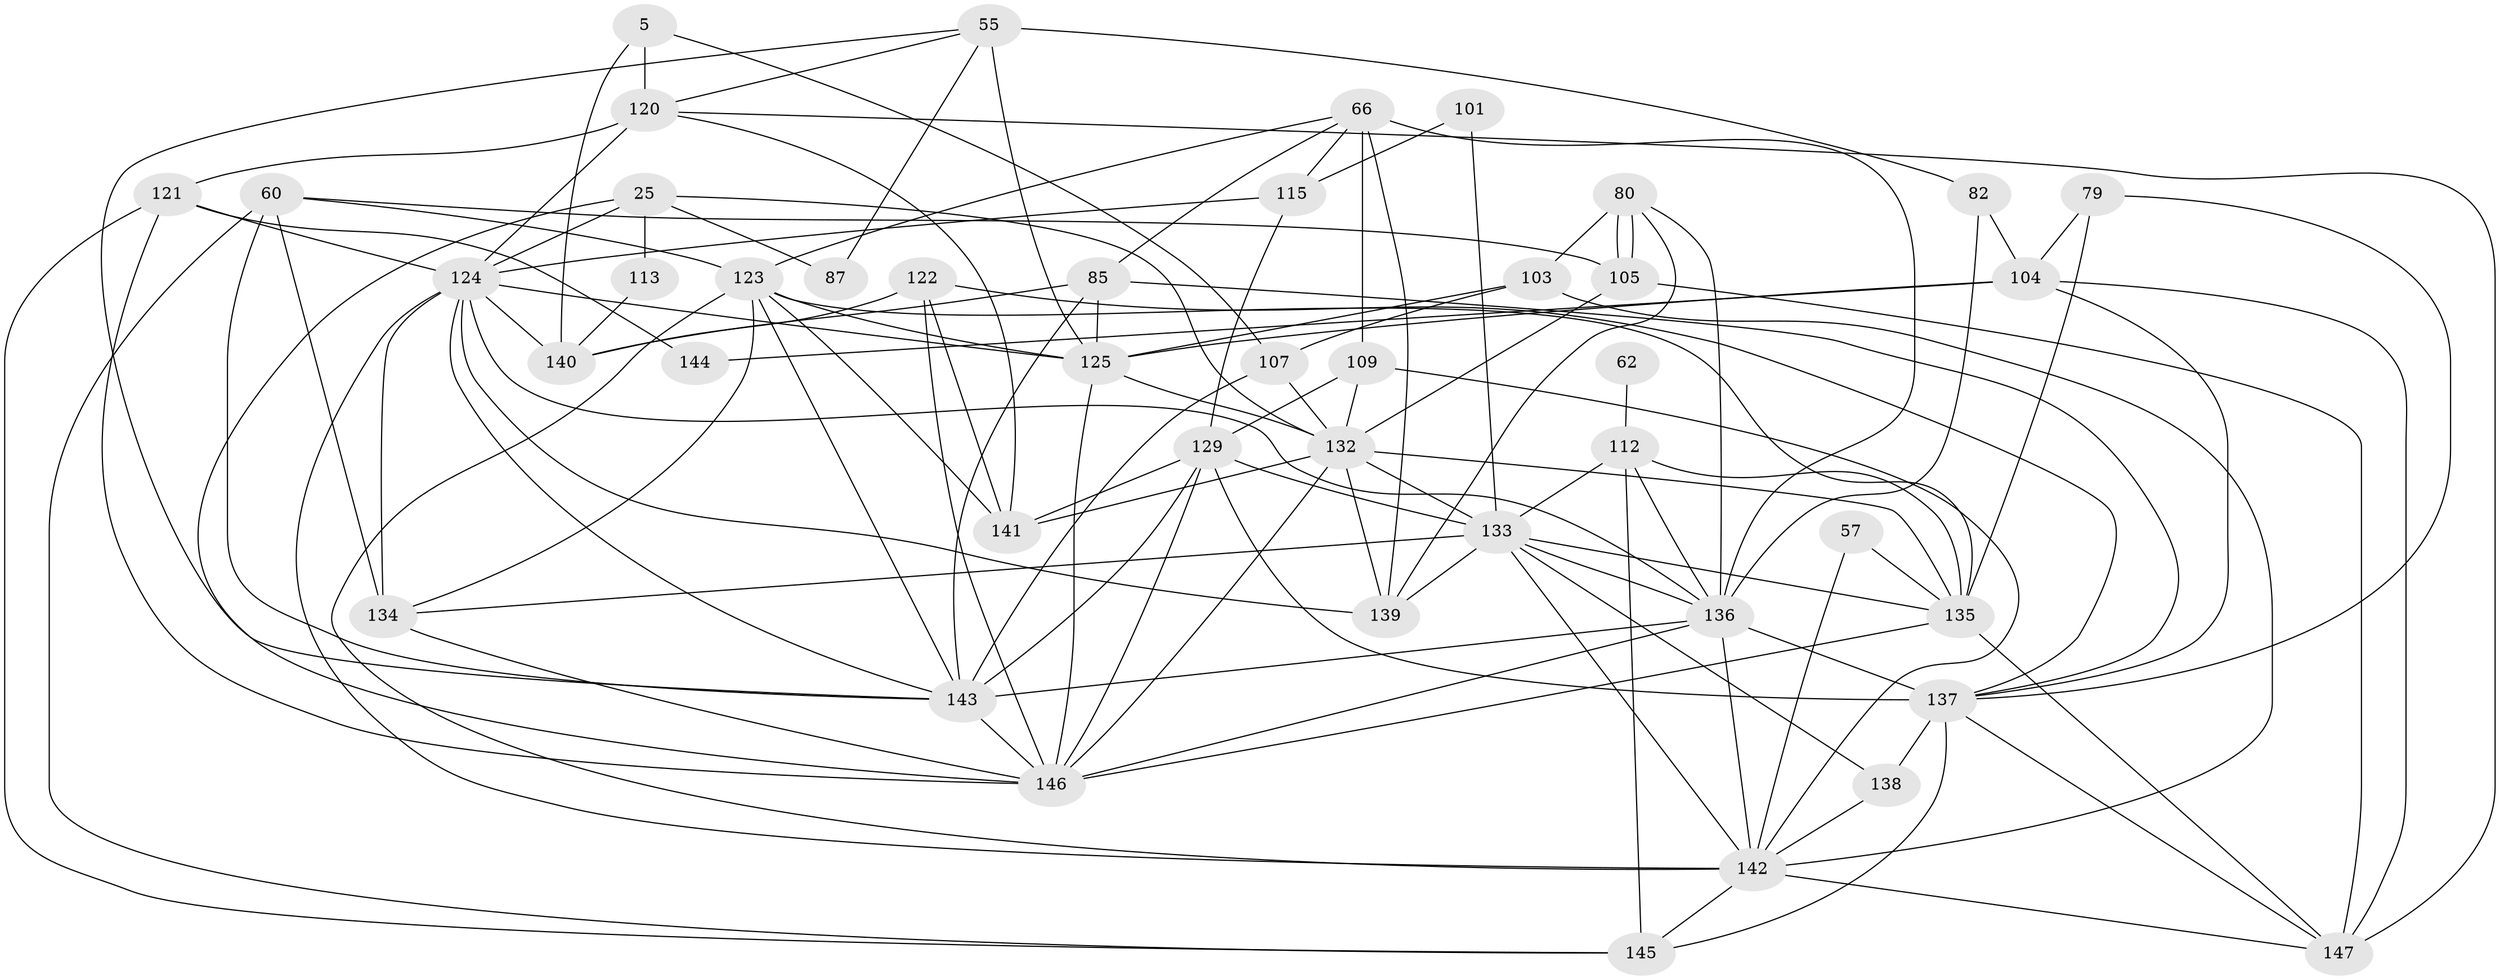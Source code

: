 // original degree distribution, {3: 0.2857142857142857, 2: 0.10884353741496598, 5: 0.19727891156462585, 4: 0.2857142857142857, 6: 0.08843537414965986, 8: 0.013605442176870748, 9: 0.006802721088435374, 7: 0.013605442176870748}
// Generated by graph-tools (version 1.1) at 2025/53/03/04/25 21:53:50]
// undirected, 44 vertices, 121 edges
graph export_dot {
graph [start="1"]
  node [color=gray90,style=filled];
  5;
  25;
  55;
  57;
  60;
  62;
  66;
  79 [super="+7"];
  80 [super="+6"];
  82;
  85 [super="+63"];
  87;
  101;
  103;
  104 [super="+12+42"];
  105;
  107 [super="+77+100"];
  109;
  112 [super="+43"];
  113;
  115 [super="+36"];
  120 [super="+52+86"];
  121;
  122 [super="+64"];
  123 [super="+75+99+45"];
  124 [super="+84+110"];
  125 [super="+30+39+114"];
  129 [super="+127"];
  132 [super="+18+35+96+118"];
  133 [super="+19+92"];
  134 [super="+27+97"];
  135 [super="+128"];
  136 [super="+21+126+83"];
  137 [super="+50+116+81"];
  138 [super="+95"];
  139 [super="+69+108"];
  140;
  141 [super="+48"];
  142 [super="+41"];
  143 [super="+4+102+88"];
  144;
  145 [super="+51+8"];
  146 [super="+111+131+130"];
  147 [super="+93"];
  5 -- 140;
  5 -- 107;
  5 -- 120;
  25 -- 124 [weight=2];
  25 -- 87;
  25 -- 113;
  25 -- 132;
  25 -- 146;
  55 -- 82;
  55 -- 87;
  55 -- 143;
  55 -- 125 [weight=2];
  55 -- 120;
  57 -- 142;
  57 -- 135;
  60 -- 105;
  60 -- 145;
  60 -- 134;
  60 -- 143;
  60 -- 123;
  62 -- 112 [weight=2];
  66 -- 109;
  66 -- 115 [weight=2];
  66 -- 136 [weight=3];
  66 -- 85;
  66 -- 139;
  66 -- 123;
  79 -- 135 [weight=3];
  79 -- 104;
  79 -- 137;
  80 -- 105 [weight=2];
  80 -- 105;
  80 -- 139;
  80 -- 103;
  80 -- 136 [weight=2];
  82 -- 136;
  82 -- 104;
  85 -- 140;
  85 -- 137;
  85 -- 125;
  85 -- 143;
  101 -- 115;
  101 -- 133 [weight=2];
  103 -- 142;
  103 -- 125;
  103 -- 107;
  104 -- 144;
  104 -- 147 [weight=2];
  104 -- 125 [weight=3];
  104 -- 137;
  105 -- 132;
  105 -- 147;
  107 -- 143 [weight=2];
  107 -- 132 [weight=4];
  109 -- 142;
  109 -- 129;
  109 -- 132 [weight=2];
  112 -- 145 [weight=2];
  112 -- 136;
  112 -- 135 [weight=2];
  112 -- 133 [weight=2];
  113 -- 140;
  115 -- 124;
  115 -- 129 [weight=2];
  120 -- 141;
  120 -- 121 [weight=2];
  120 -- 147;
  120 -- 124 [weight=2];
  121 -- 144;
  121 -- 145;
  121 -- 124;
  121 -- 146 [weight=3];
  122 -- 140 [weight=2];
  122 -- 141 [weight=2];
  122 -- 137;
  122 -- 146 [weight=2];
  123 -- 134;
  123 -- 143 [weight=2];
  123 -- 141;
  123 -- 142;
  123 -- 135 [weight=2];
  123 -- 125 [weight=2];
  124 -- 140 [weight=2];
  124 -- 143 [weight=2];
  124 -- 134;
  124 -- 136;
  124 -- 142;
  124 -- 125 [weight=2];
  124 -- 139;
  125 -- 132;
  125 -- 146;
  129 -- 141 [weight=2];
  129 -- 137 [weight=3];
  129 -- 143;
  129 -- 146;
  129 -- 133 [weight=2];
  132 -- 133 [weight=2];
  132 -- 135 [weight=3];
  132 -- 141 [weight=2];
  132 -- 139 [weight=4];
  132 -- 146 [weight=4];
  133 -- 138 [weight=2];
  133 -- 136 [weight=4];
  133 -- 134 [weight=2];
  133 -- 135;
  133 -- 139;
  133 -- 142;
  134 -- 146;
  135 -- 146;
  135 -- 147 [weight=2];
  136 -- 142 [weight=2];
  136 -- 143 [weight=4];
  136 -- 137 [weight=2];
  136 -- 146;
  137 -- 145 [weight=2];
  137 -- 138 [weight=2];
  137 -- 147;
  138 -- 142 [weight=3];
  142 -- 145 [weight=2];
  142 -- 147;
  143 -- 146;
}
